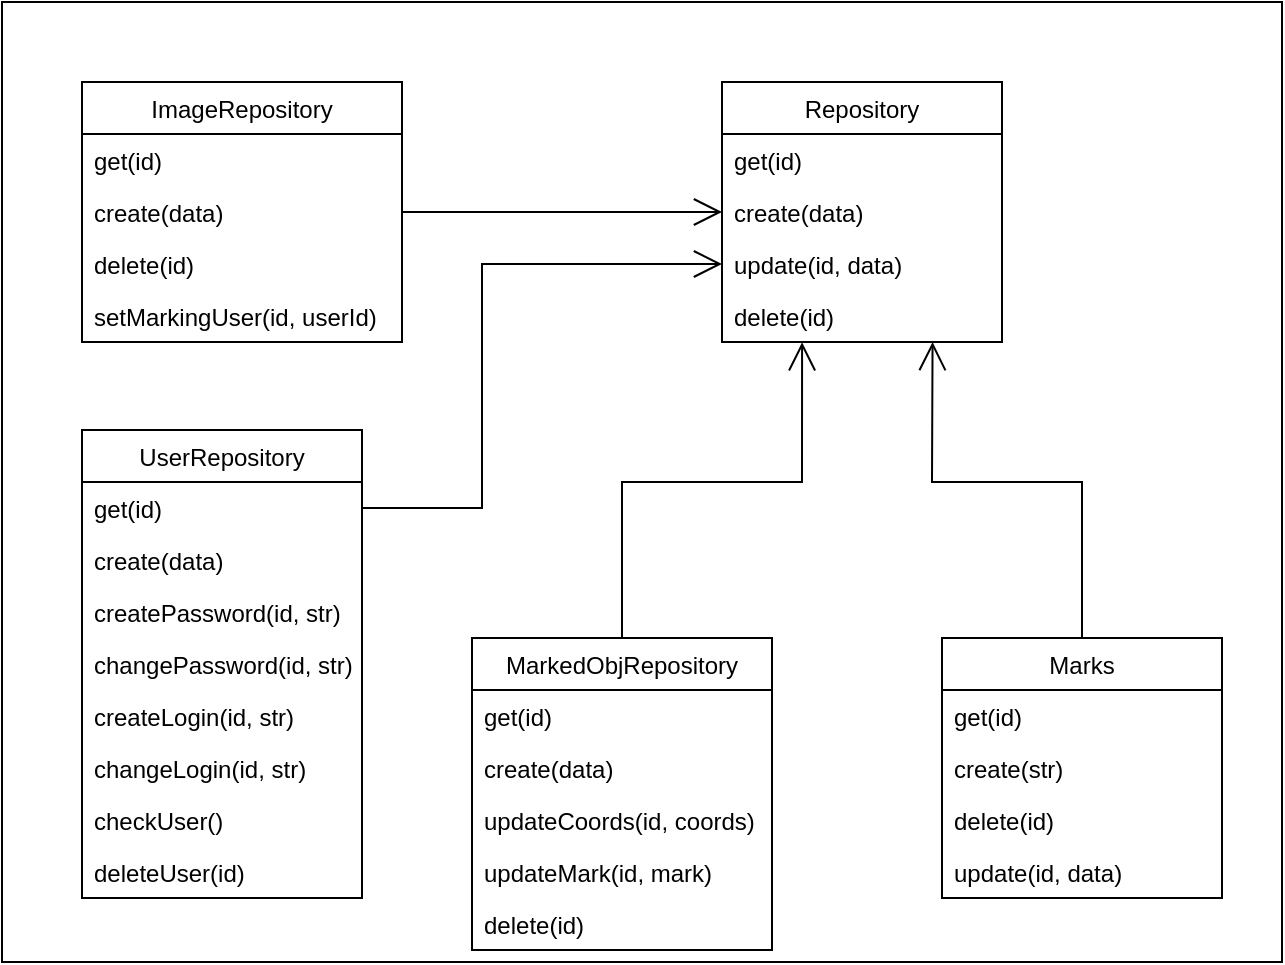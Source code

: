 <mxfile version="20.8.16" type="device"><diagram id="C5RBs43oDa-KdzZeNtuy" name="Page-1"><mxGraphModel dx="474" dy="843" grid="1" gridSize="10" guides="1" tooltips="1" connect="1" arrows="1" fold="1" page="1" pageScale="1" pageWidth="827" pageHeight="1169" math="0" shadow="0"><root><mxCell id="WIyWlLk6GJQsqaUBKTNV-0"/><mxCell id="WIyWlLk6GJQsqaUBKTNV-1" parent="WIyWlLk6GJQsqaUBKTNV-0"/><mxCell id="KKFLBbb7g23Vw6TBw37C-35" value="" style="rounded=0;whiteSpace=wrap;html=1;" parent="WIyWlLk6GJQsqaUBKTNV-1" vertex="1"><mxGeometry x="40" y="40" width="640" height="480" as="geometry"/></mxCell><mxCell id="KKFLBbb7g23Vw6TBw37C-1" value="Repository" style="swimlane;fontStyle=0;childLayout=stackLayout;horizontal=1;startSize=26;fillColor=none;horizontalStack=0;resizeParent=1;resizeParentMax=0;resizeLast=0;collapsible=1;marginBottom=0;" parent="WIyWlLk6GJQsqaUBKTNV-1" vertex="1"><mxGeometry x="400" y="80" width="140" height="130" as="geometry"/></mxCell><mxCell id="KKFLBbb7g23Vw6TBw37C-2" value="get(id)" style="text;strokeColor=none;fillColor=none;align=left;verticalAlign=top;spacingLeft=4;spacingRight=4;overflow=hidden;rotatable=0;points=[[0,0.5],[1,0.5]];portConstraint=eastwest;" parent="KKFLBbb7g23Vw6TBw37C-1" vertex="1"><mxGeometry y="26" width="140" height="26" as="geometry"/></mxCell><mxCell id="KKFLBbb7g23Vw6TBw37C-3" value="create(data)" style="text;strokeColor=none;fillColor=none;align=left;verticalAlign=top;spacingLeft=4;spacingRight=4;overflow=hidden;rotatable=0;points=[[0,0.5],[1,0.5]];portConstraint=eastwest;" parent="KKFLBbb7g23Vw6TBw37C-1" vertex="1"><mxGeometry y="52" width="140" height="26" as="geometry"/></mxCell><mxCell id="KKFLBbb7g23Vw6TBw37C-4" value="update(id, data)" style="text;strokeColor=none;fillColor=none;align=left;verticalAlign=top;spacingLeft=4;spacingRight=4;overflow=hidden;rotatable=0;points=[[0,0.5],[1,0.5]];portConstraint=eastwest;" parent="KKFLBbb7g23Vw6TBw37C-1" vertex="1"><mxGeometry y="78" width="140" height="26" as="geometry"/></mxCell><mxCell id="KKFLBbb7g23Vw6TBw37C-5" value="delete(id)" style="text;strokeColor=none;fillColor=none;align=left;verticalAlign=top;spacingLeft=4;spacingRight=4;overflow=hidden;rotatable=0;points=[[0,0.5],[1,0.5]];portConstraint=eastwest;" parent="KKFLBbb7g23Vw6TBw37C-1" vertex="1"><mxGeometry y="104" width="140" height="26" as="geometry"/></mxCell><mxCell id="KKFLBbb7g23Vw6TBw37C-6" value="ImageRepository" style="swimlane;fontStyle=0;childLayout=stackLayout;horizontal=1;startSize=26;fillColor=none;horizontalStack=0;resizeParent=1;resizeParentMax=0;resizeLast=0;collapsible=1;marginBottom=0;" parent="WIyWlLk6GJQsqaUBKTNV-1" vertex="1"><mxGeometry x="80" y="80" width="160" height="130" as="geometry"/></mxCell><mxCell id="KKFLBbb7g23Vw6TBw37C-7" value="get(id)" style="text;strokeColor=none;fillColor=none;align=left;verticalAlign=top;spacingLeft=4;spacingRight=4;overflow=hidden;rotatable=0;points=[[0,0.5],[1,0.5]];portConstraint=eastwest;" parent="KKFLBbb7g23Vw6TBw37C-6" vertex="1"><mxGeometry y="26" width="160" height="26" as="geometry"/></mxCell><mxCell id="KKFLBbb7g23Vw6TBw37C-8" value="create(data)" style="text;strokeColor=none;fillColor=none;align=left;verticalAlign=top;spacingLeft=4;spacingRight=4;overflow=hidden;rotatable=0;points=[[0,0.5],[1,0.5]];portConstraint=eastwest;" parent="KKFLBbb7g23Vw6TBw37C-6" vertex="1"><mxGeometry y="52" width="160" height="26" as="geometry"/></mxCell><mxCell id="KKFLBbb7g23Vw6TBw37C-10" value="delete(id)" style="text;strokeColor=none;fillColor=none;align=left;verticalAlign=top;spacingLeft=4;spacingRight=4;overflow=hidden;rotatable=0;points=[[0,0.5],[1,0.5]];portConstraint=eastwest;" parent="KKFLBbb7g23Vw6TBw37C-6" vertex="1"><mxGeometry y="78" width="160" height="26" as="geometry"/></mxCell><mxCell id="KKFLBbb7g23Vw6TBw37C-25" value="setMarkingUser(id, userId)" style="text;strokeColor=none;fillColor=none;align=left;verticalAlign=top;spacingLeft=4;spacingRight=4;overflow=hidden;rotatable=0;points=[[0,0.5],[1,0.5]];portConstraint=eastwest;" parent="KKFLBbb7g23Vw6TBw37C-6" vertex="1"><mxGeometry y="104" width="160" height="26" as="geometry"/></mxCell><mxCell id="KKFLBbb7g23Vw6TBw37C-11" value="UserRepository" style="swimlane;fontStyle=0;childLayout=stackLayout;horizontal=1;startSize=26;fillColor=none;horizontalStack=0;resizeParent=1;resizeParentMax=0;resizeLast=0;collapsible=1;marginBottom=0;" parent="WIyWlLk6GJQsqaUBKTNV-1" vertex="1"><mxGeometry x="80" y="254" width="140" height="234" as="geometry"/></mxCell><mxCell id="KKFLBbb7g23Vw6TBw37C-12" value="get(id)" style="text;strokeColor=none;fillColor=none;align=left;verticalAlign=top;spacingLeft=4;spacingRight=4;overflow=hidden;rotatable=0;points=[[0,0.5],[1,0.5]];portConstraint=eastwest;" parent="KKFLBbb7g23Vw6TBw37C-11" vertex="1"><mxGeometry y="26" width="140" height="26" as="geometry"/></mxCell><mxCell id="KKFLBbb7g23Vw6TBw37C-13" value="create(data)" style="text;strokeColor=none;fillColor=none;align=left;verticalAlign=top;spacingLeft=4;spacingRight=4;overflow=hidden;rotatable=0;points=[[0,0.5],[1,0.5]];portConstraint=eastwest;" parent="KKFLBbb7g23Vw6TBw37C-11" vertex="1"><mxGeometry y="52" width="140" height="26" as="geometry"/></mxCell><mxCell id="KKFLBbb7g23Vw6TBw37C-14" value="createPassword(id, str)" style="text;strokeColor=none;fillColor=none;align=left;verticalAlign=top;spacingLeft=4;spacingRight=4;overflow=hidden;rotatable=0;points=[[0,0.5],[1,0.5]];portConstraint=eastwest;" parent="KKFLBbb7g23Vw6TBw37C-11" vertex="1"><mxGeometry y="78" width="140" height="26" as="geometry"/></mxCell><mxCell id="KKFLBbb7g23Vw6TBw37C-16" value="changePassword(id, str)" style="text;strokeColor=none;fillColor=none;align=left;verticalAlign=top;spacingLeft=4;spacingRight=4;overflow=hidden;rotatable=0;points=[[0,0.5],[1,0.5]];portConstraint=eastwest;" parent="KKFLBbb7g23Vw6TBw37C-11" vertex="1"><mxGeometry y="104" width="140" height="26" as="geometry"/></mxCell><mxCell id="KKFLBbb7g23Vw6TBw37C-17" value="createLogin(id, str)" style="text;strokeColor=none;fillColor=none;align=left;verticalAlign=top;spacingLeft=4;spacingRight=4;overflow=hidden;rotatable=0;points=[[0,0.5],[1,0.5]];portConstraint=eastwest;" parent="KKFLBbb7g23Vw6TBw37C-11" vertex="1"><mxGeometry y="130" width="140" height="26" as="geometry"/></mxCell><mxCell id="KKFLBbb7g23Vw6TBw37C-18" value="changeLogin(id, str)" style="text;strokeColor=none;fillColor=none;align=left;verticalAlign=top;spacingLeft=4;spacingRight=4;overflow=hidden;rotatable=0;points=[[0,0.5],[1,0.5]];portConstraint=eastwest;" parent="KKFLBbb7g23Vw6TBw37C-11" vertex="1"><mxGeometry y="156" width="140" height="26" as="geometry"/></mxCell><mxCell id="KKFLBbb7g23Vw6TBw37C-15" value="checkUser()" style="text;strokeColor=none;fillColor=none;align=left;verticalAlign=top;spacingLeft=4;spacingRight=4;overflow=hidden;rotatable=0;points=[[0,0.5],[1,0.5]];portConstraint=eastwest;" parent="KKFLBbb7g23Vw6TBw37C-11" vertex="1"><mxGeometry y="182" width="140" height="26" as="geometry"/></mxCell><mxCell id="KKFLBbb7g23Vw6TBw37C-19" value="deleteUser(id)" style="text;strokeColor=none;fillColor=none;align=left;verticalAlign=top;spacingLeft=4;spacingRight=4;overflow=hidden;rotatable=0;points=[[0,0.5],[1,0.5]];portConstraint=eastwest;" parent="KKFLBbb7g23Vw6TBw37C-11" vertex="1"><mxGeometry y="208" width="140" height="26" as="geometry"/></mxCell><mxCell id="KKFLBbb7g23Vw6TBw37C-20" value="MarkedObjRepository" style="swimlane;fontStyle=0;childLayout=stackLayout;horizontal=1;startSize=26;fillColor=none;horizontalStack=0;resizeParent=1;resizeParentMax=0;resizeLast=0;collapsible=1;marginBottom=0;" parent="WIyWlLk6GJQsqaUBKTNV-1" vertex="1"><mxGeometry x="275" y="358" width="150" height="156" as="geometry"/></mxCell><mxCell id="KKFLBbb7g23Vw6TBw37C-21" value="get(id)" style="text;strokeColor=none;fillColor=none;align=left;verticalAlign=top;spacingLeft=4;spacingRight=4;overflow=hidden;rotatable=0;points=[[0,0.5],[1,0.5]];portConstraint=eastwest;" parent="KKFLBbb7g23Vw6TBw37C-20" vertex="1"><mxGeometry y="26" width="150" height="26" as="geometry"/></mxCell><mxCell id="KKFLBbb7g23Vw6TBw37C-22" value="create(data)" style="text;strokeColor=none;fillColor=none;align=left;verticalAlign=top;spacingLeft=4;spacingRight=4;overflow=hidden;rotatable=0;points=[[0,0.5],[1,0.5]];portConstraint=eastwest;" parent="KKFLBbb7g23Vw6TBw37C-20" vertex="1"><mxGeometry y="52" width="150" height="26" as="geometry"/></mxCell><mxCell id="KKFLBbb7g23Vw6TBw37C-23" value="updateCoords(id, coords)" style="text;strokeColor=none;fillColor=none;align=left;verticalAlign=top;spacingLeft=4;spacingRight=4;overflow=hidden;rotatable=0;points=[[0,0.5],[1,0.5]];portConstraint=eastwest;" parent="KKFLBbb7g23Vw6TBw37C-20" vertex="1"><mxGeometry y="78" width="150" height="26" as="geometry"/></mxCell><mxCell id="64LJSzXUZ3EPTz6_syAC-1" value="updateMark(id, mark)" style="text;strokeColor=none;fillColor=none;align=left;verticalAlign=top;spacingLeft=4;spacingRight=4;overflow=hidden;rotatable=0;points=[[0,0.5],[1,0.5]];portConstraint=eastwest;" parent="KKFLBbb7g23Vw6TBw37C-20" vertex="1"><mxGeometry y="104" width="150" height="26" as="geometry"/></mxCell><mxCell id="KKFLBbb7g23Vw6TBw37C-24" value="delete(id)" style="text;strokeColor=none;fillColor=none;align=left;verticalAlign=top;spacingLeft=4;spacingRight=4;overflow=hidden;rotatable=0;points=[[0,0.5],[1,0.5]];portConstraint=eastwest;" parent="KKFLBbb7g23Vw6TBw37C-20" vertex="1"><mxGeometry y="130" width="150" height="26" as="geometry"/></mxCell><mxCell id="KKFLBbb7g23Vw6TBw37C-26" value="Marks" style="swimlane;fontStyle=0;childLayout=stackLayout;horizontal=1;startSize=26;fillColor=none;horizontalStack=0;resizeParent=1;resizeParentMax=0;resizeLast=0;collapsible=1;marginBottom=0;" parent="WIyWlLk6GJQsqaUBKTNV-1" vertex="1"><mxGeometry x="510" y="358" width="140" height="130" as="geometry"/></mxCell><mxCell id="OZx5sgdE-4Oyf7AjAr87-0" value="get(id)" style="text;strokeColor=none;fillColor=none;align=left;verticalAlign=top;spacingLeft=4;spacingRight=4;overflow=hidden;rotatable=0;points=[[0,0.5],[1,0.5]];portConstraint=eastwest;" vertex="1" parent="KKFLBbb7g23Vw6TBw37C-26"><mxGeometry y="26" width="140" height="26" as="geometry"/></mxCell><mxCell id="KKFLBbb7g23Vw6TBw37C-27" value="create(str)" style="text;strokeColor=none;fillColor=none;align=left;verticalAlign=top;spacingLeft=4;spacingRight=4;overflow=hidden;rotatable=0;points=[[0,0.5],[1,0.5]];portConstraint=eastwest;" parent="KKFLBbb7g23Vw6TBw37C-26" vertex="1"><mxGeometry y="52" width="140" height="26" as="geometry"/></mxCell><mxCell id="KKFLBbb7g23Vw6TBw37C-28" value="delete(id)" style="text;strokeColor=none;fillColor=none;align=left;verticalAlign=top;spacingLeft=4;spacingRight=4;overflow=hidden;rotatable=0;points=[[0,0.5],[1,0.5]];portConstraint=eastwest;" parent="KKFLBbb7g23Vw6TBw37C-26" vertex="1"><mxGeometry y="78" width="140" height="26" as="geometry"/></mxCell><mxCell id="64LJSzXUZ3EPTz6_syAC-0" value="update(id, data)" style="text;strokeColor=none;fillColor=none;align=left;verticalAlign=top;spacingLeft=4;spacingRight=4;overflow=hidden;rotatable=0;points=[[0,0.5],[1,0.5]];portConstraint=eastwest;" parent="KKFLBbb7g23Vw6TBw37C-26" vertex="1"><mxGeometry y="104" width="140" height="26" as="geometry"/></mxCell><mxCell id="KKFLBbb7g23Vw6TBw37C-31" value="" style="endArrow=open;endFill=1;endSize=12;html=1;rounded=0;entryX=0;entryY=0.5;entryDx=0;entryDy=0;exitX=1;exitY=0.5;exitDx=0;exitDy=0;" parent="WIyWlLk6GJQsqaUBKTNV-1" source="KKFLBbb7g23Vw6TBw37C-8" target="KKFLBbb7g23Vw6TBw37C-3" edge="1"><mxGeometry width="160" relative="1" as="geometry"><mxPoint x="250" y="320" as="sourcePoint"/><mxPoint x="410" y="320" as="targetPoint"/></mxGeometry></mxCell><mxCell id="KKFLBbb7g23Vw6TBw37C-32" value="" style="endArrow=open;endFill=1;endSize=12;html=1;rounded=0;exitX=1;exitY=0.5;exitDx=0;exitDy=0;entryX=0;entryY=0.5;entryDx=0;entryDy=0;" parent="WIyWlLk6GJQsqaUBKTNV-1" source="KKFLBbb7g23Vw6TBw37C-12" target="KKFLBbb7g23Vw6TBw37C-4" edge="1"><mxGeometry width="160" relative="1" as="geometry"><mxPoint x="230" y="155" as="sourcePoint"/><mxPoint x="390" y="170" as="targetPoint"/><Array as="points"><mxPoint x="280" y="293"/><mxPoint x="280" y="171"/></Array></mxGeometry></mxCell><mxCell id="KKFLBbb7g23Vw6TBw37C-33" value="" style="endArrow=open;endFill=1;endSize=12;html=1;rounded=0;entryX=0.286;entryY=1.004;entryDx=0;entryDy=0;exitX=0.5;exitY=0;exitDx=0;exitDy=0;entryPerimeter=0;" parent="WIyWlLk6GJQsqaUBKTNV-1" source="KKFLBbb7g23Vw6TBw37C-20" target="KKFLBbb7g23Vw6TBw37C-5" edge="1"><mxGeometry width="160" relative="1" as="geometry"><mxPoint x="230" y="155" as="sourcePoint"/><mxPoint x="410" y="155" as="targetPoint"/><Array as="points"><mxPoint x="350" y="280"/><mxPoint x="440" y="280"/></Array></mxGeometry></mxCell><mxCell id="KKFLBbb7g23Vw6TBw37C-34" value="" style="endArrow=open;endFill=1;endSize=12;html=1;rounded=0;entryX=0.752;entryY=1.002;entryDx=0;entryDy=0;exitX=0.5;exitY=0;exitDx=0;exitDy=0;entryPerimeter=0;" parent="WIyWlLk6GJQsqaUBKTNV-1" source="KKFLBbb7g23Vw6TBw37C-26" target="KKFLBbb7g23Vw6TBw37C-5" edge="1"><mxGeometry width="160" relative="1" as="geometry"><mxPoint x="360.0" y="368.0" as="sourcePoint"/><mxPoint x="450.04" y="220.104" as="targetPoint"/><Array as="points"><mxPoint x="580" y="280"/><mxPoint x="505" y="280"/></Array></mxGeometry></mxCell></root></mxGraphModel></diagram></mxfile>